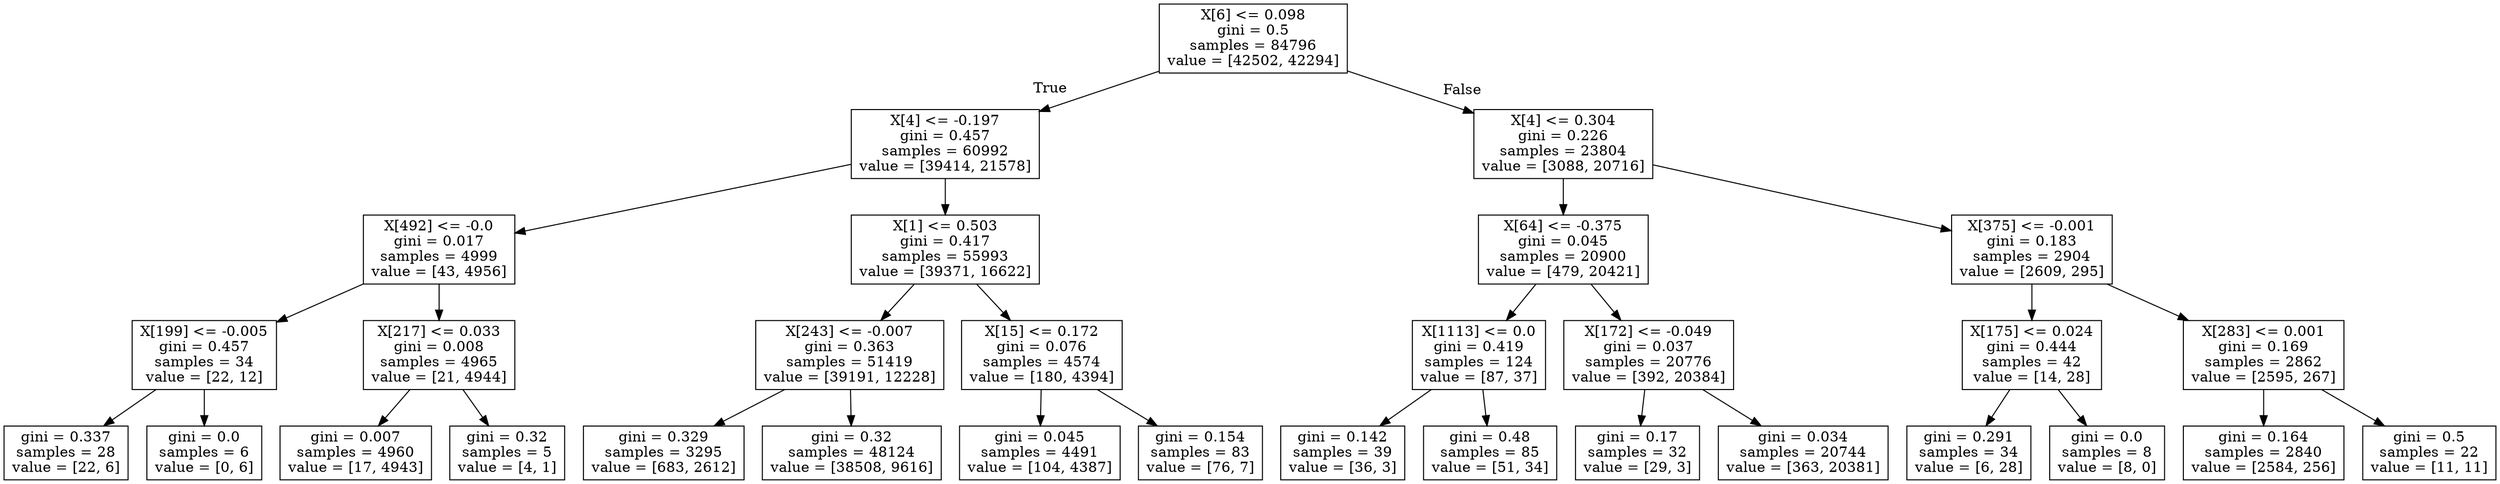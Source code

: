 digraph Tree {
node [shape=box] ;
0 [label="X[6] <= 0.098\ngini = 0.5\nsamples = 84796\nvalue = [42502, 42294]"] ;
1 [label="X[4] <= -0.197\ngini = 0.457\nsamples = 60992\nvalue = [39414, 21578]"] ;
0 -> 1 [labeldistance=2.5, labelangle=45, headlabel="True"] ;
2 [label="X[492] <= -0.0\ngini = 0.017\nsamples = 4999\nvalue = [43, 4956]"] ;
1 -> 2 ;
3 [label="X[199] <= -0.005\ngini = 0.457\nsamples = 34\nvalue = [22, 12]"] ;
2 -> 3 ;
4 [label="gini = 0.337\nsamples = 28\nvalue = [22, 6]"] ;
3 -> 4 ;
5 [label="gini = 0.0\nsamples = 6\nvalue = [0, 6]"] ;
3 -> 5 ;
6 [label="X[217] <= 0.033\ngini = 0.008\nsamples = 4965\nvalue = [21, 4944]"] ;
2 -> 6 ;
7 [label="gini = 0.007\nsamples = 4960\nvalue = [17, 4943]"] ;
6 -> 7 ;
8 [label="gini = 0.32\nsamples = 5\nvalue = [4, 1]"] ;
6 -> 8 ;
9 [label="X[1] <= 0.503\ngini = 0.417\nsamples = 55993\nvalue = [39371, 16622]"] ;
1 -> 9 ;
10 [label="X[243] <= -0.007\ngini = 0.363\nsamples = 51419\nvalue = [39191, 12228]"] ;
9 -> 10 ;
11 [label="gini = 0.329\nsamples = 3295\nvalue = [683, 2612]"] ;
10 -> 11 ;
12 [label="gini = 0.32\nsamples = 48124\nvalue = [38508, 9616]"] ;
10 -> 12 ;
13 [label="X[15] <= 0.172\ngini = 0.076\nsamples = 4574\nvalue = [180, 4394]"] ;
9 -> 13 ;
14 [label="gini = 0.045\nsamples = 4491\nvalue = [104, 4387]"] ;
13 -> 14 ;
15 [label="gini = 0.154\nsamples = 83\nvalue = [76, 7]"] ;
13 -> 15 ;
16 [label="X[4] <= 0.304\ngini = 0.226\nsamples = 23804\nvalue = [3088, 20716]"] ;
0 -> 16 [labeldistance=2.5, labelangle=-45, headlabel="False"] ;
17 [label="X[64] <= -0.375\ngini = 0.045\nsamples = 20900\nvalue = [479, 20421]"] ;
16 -> 17 ;
18 [label="X[1113] <= 0.0\ngini = 0.419\nsamples = 124\nvalue = [87, 37]"] ;
17 -> 18 ;
19 [label="gini = 0.142\nsamples = 39\nvalue = [36, 3]"] ;
18 -> 19 ;
20 [label="gini = 0.48\nsamples = 85\nvalue = [51, 34]"] ;
18 -> 20 ;
21 [label="X[172] <= -0.049\ngini = 0.037\nsamples = 20776\nvalue = [392, 20384]"] ;
17 -> 21 ;
22 [label="gini = 0.17\nsamples = 32\nvalue = [29, 3]"] ;
21 -> 22 ;
23 [label="gini = 0.034\nsamples = 20744\nvalue = [363, 20381]"] ;
21 -> 23 ;
24 [label="X[375] <= -0.001\ngini = 0.183\nsamples = 2904\nvalue = [2609, 295]"] ;
16 -> 24 ;
25 [label="X[175] <= 0.024\ngini = 0.444\nsamples = 42\nvalue = [14, 28]"] ;
24 -> 25 ;
26 [label="gini = 0.291\nsamples = 34\nvalue = [6, 28]"] ;
25 -> 26 ;
27 [label="gini = 0.0\nsamples = 8\nvalue = [8, 0]"] ;
25 -> 27 ;
28 [label="X[283] <= 0.001\ngini = 0.169\nsamples = 2862\nvalue = [2595, 267]"] ;
24 -> 28 ;
29 [label="gini = 0.164\nsamples = 2840\nvalue = [2584, 256]"] ;
28 -> 29 ;
30 [label="gini = 0.5\nsamples = 22\nvalue = [11, 11]"] ;
28 -> 30 ;
}